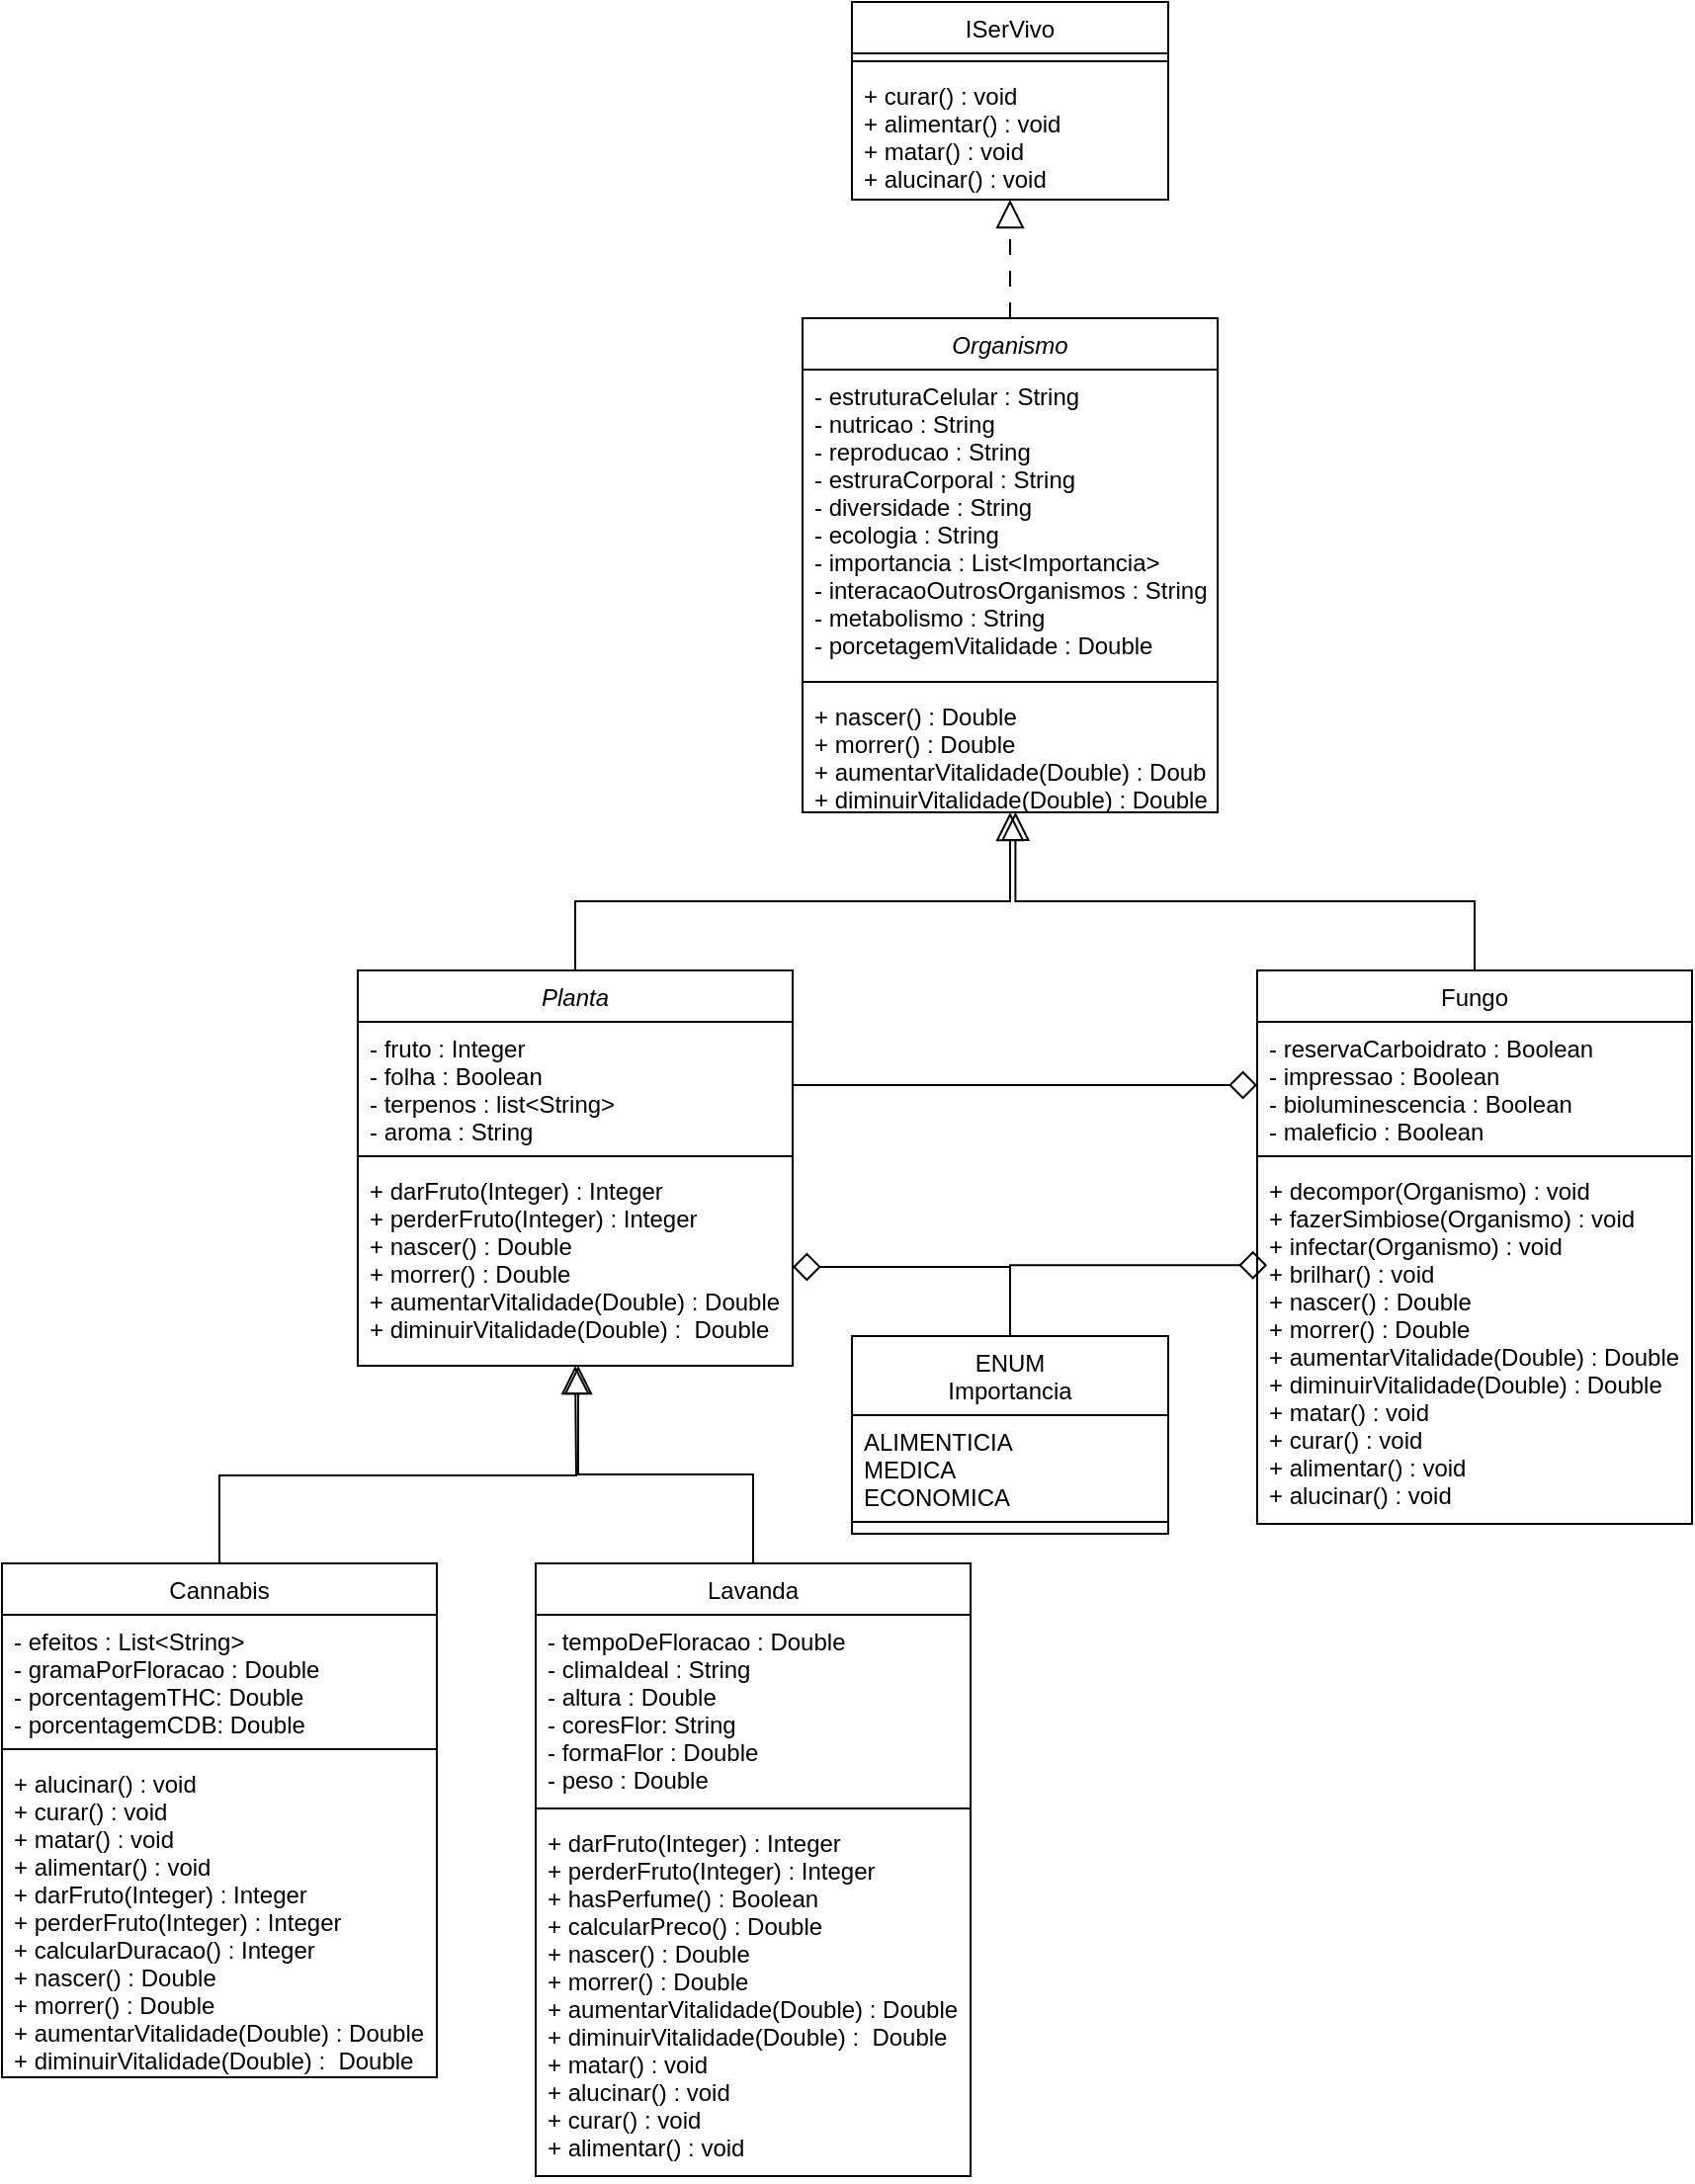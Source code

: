 <mxfile version="24.5.4" type="github">
  <diagram id="C5RBs43oDa-KdzZeNtuy" name="Page-1">
    <mxGraphModel dx="2947" dy="1933" grid="1" gridSize="10" guides="1" tooltips="1" connect="1" arrows="1" fold="1" page="1" pageScale="1" pageWidth="827" pageHeight="1169" math="0" shadow="0">
      <root>
        <mxCell id="WIyWlLk6GJQsqaUBKTNV-0" />
        <mxCell id="WIyWlLk6GJQsqaUBKTNV-1" parent="WIyWlLk6GJQsqaUBKTNV-0" />
        <mxCell id="Uqk7l0cWVW_A6V_x7scN-15" style="edgeStyle=orthogonalEdgeStyle;rounded=0;orthogonalLoop=1;jettySize=auto;html=1;exitX=0.5;exitY=0;exitDx=0;exitDy=0;endArrow=block;endFill=0;endSize=12;" edge="1" parent="WIyWlLk6GJQsqaUBKTNV-1" source="zkfFHV4jXpPFQw0GAbJ--0" target="Uqk7l0cWVW_A6V_x7scN-9">
          <mxGeometry relative="1" as="geometry" />
        </mxCell>
        <mxCell id="zkfFHV4jXpPFQw0GAbJ--0" value="Planta" style="swimlane;fontStyle=2;align=center;verticalAlign=top;childLayout=stackLayout;horizontal=1;startSize=26;horizontalStack=0;resizeParent=1;resizeLast=0;collapsible=1;marginBottom=0;rounded=0;shadow=0;strokeWidth=1;" parent="WIyWlLk6GJQsqaUBKTNV-1" vertex="1">
          <mxGeometry x="-40" y="400" width="220" height="200" as="geometry">
            <mxRectangle x="230" y="140" width="160" height="26" as="alternateBounds" />
          </mxGeometry>
        </mxCell>
        <mxCell id="zkfFHV4jXpPFQw0GAbJ--1" value="- fruto : Integer&#xa;- folha : Boolean&#xa;- terpenos : list&lt;String&gt;&#xa;- aroma : String" style="text;align=left;verticalAlign=top;spacingLeft=4;spacingRight=4;overflow=hidden;rotatable=0;points=[[0,0.5],[1,0.5]];portConstraint=eastwest;" parent="zkfFHV4jXpPFQw0GAbJ--0" vertex="1">
          <mxGeometry y="26" width="220" height="64" as="geometry" />
        </mxCell>
        <mxCell id="zkfFHV4jXpPFQw0GAbJ--4" value="" style="line;html=1;strokeWidth=1;align=left;verticalAlign=middle;spacingTop=-1;spacingLeft=3;spacingRight=3;rotatable=0;labelPosition=right;points=[];portConstraint=eastwest;" parent="zkfFHV4jXpPFQw0GAbJ--0" vertex="1">
          <mxGeometry y="90" width="220" height="8" as="geometry" />
        </mxCell>
        <mxCell id="zkfFHV4jXpPFQw0GAbJ--5" value="+ darFruto(Integer) : Integer&#xa;+ perderFruto(Integer) : Integer&#xa;+ nascer() : Double&#xa;+ morrer() : Double&#xa;+ aumentarVitalidade(Double) : Double&#xa;+ diminuirVitalidade(Double) :  Double" style="text;align=left;verticalAlign=top;spacingLeft=4;spacingRight=4;overflow=hidden;rotatable=0;points=[[0,0.5],[1,0.5]];portConstraint=eastwest;" parent="zkfFHV4jXpPFQw0GAbJ--0" vertex="1">
          <mxGeometry y="98" width="220" height="102" as="geometry" />
        </mxCell>
        <mxCell id="zkfFHV4jXpPFQw0GAbJ--6" value="ISerVivo" style="swimlane;fontStyle=0;align=center;verticalAlign=top;childLayout=stackLayout;horizontal=1;startSize=26;horizontalStack=0;resizeParent=1;resizeLast=0;collapsible=1;marginBottom=0;rounded=0;shadow=0;strokeWidth=1;" parent="WIyWlLk6GJQsqaUBKTNV-1" vertex="1">
          <mxGeometry x="210" y="-90" width="160" height="100" as="geometry">
            <mxRectangle x="130" y="380" width="160" height="26" as="alternateBounds" />
          </mxGeometry>
        </mxCell>
        <mxCell id="zkfFHV4jXpPFQw0GAbJ--9" value="" style="line;html=1;strokeWidth=1;align=left;verticalAlign=middle;spacingTop=-1;spacingLeft=3;spacingRight=3;rotatable=0;labelPosition=right;points=[];portConstraint=eastwest;" parent="zkfFHV4jXpPFQw0GAbJ--6" vertex="1">
          <mxGeometry y="26" width="160" height="8" as="geometry" />
        </mxCell>
        <mxCell id="zkfFHV4jXpPFQw0GAbJ--10" value="+ curar() : void&#xa;+ alimentar() : void&#xa;+ matar() : void&#xa;+ alucinar() : void" style="text;align=left;verticalAlign=top;spacingLeft=4;spacingRight=4;overflow=hidden;rotatable=0;points=[[0,0.5],[1,0.5]];portConstraint=eastwest;fontStyle=0;strokeColor=none;" parent="zkfFHV4jXpPFQw0GAbJ--6" vertex="1">
          <mxGeometry y="34" width="160" height="66" as="geometry" />
        </mxCell>
        <mxCell id="zkfFHV4jXpPFQw0GAbJ--17" value="Fungo" style="swimlane;fontStyle=0;align=center;verticalAlign=top;childLayout=stackLayout;horizontal=1;startSize=26;horizontalStack=0;resizeParent=1;resizeLast=0;collapsible=1;marginBottom=0;rounded=0;shadow=0;strokeWidth=1;" parent="WIyWlLk6GJQsqaUBKTNV-1" vertex="1">
          <mxGeometry x="415" y="400" width="220" height="280" as="geometry">
            <mxRectangle x="550" y="140" width="160" height="26" as="alternateBounds" />
          </mxGeometry>
        </mxCell>
        <mxCell id="zkfFHV4jXpPFQw0GAbJ--18" value="- reservaCarboidrato : Boolean&#xa;- impressao : Boolean&#xa;- bioluminescencia : Boolean&#xa;- maleficio : Boolean " style="text;align=left;verticalAlign=top;spacingLeft=4;spacingRight=4;overflow=hidden;rotatable=0;points=[[0,0.5],[1,0.5]];portConstraint=eastwest;" parent="zkfFHV4jXpPFQw0GAbJ--17" vertex="1">
          <mxGeometry y="26" width="220" height="64" as="geometry" />
        </mxCell>
        <mxCell id="zkfFHV4jXpPFQw0GAbJ--23" value="" style="line;html=1;strokeWidth=1;align=left;verticalAlign=middle;spacingTop=-1;spacingLeft=3;spacingRight=3;rotatable=0;labelPosition=right;points=[];portConstraint=eastwest;" parent="zkfFHV4jXpPFQw0GAbJ--17" vertex="1">
          <mxGeometry y="90" width="220" height="8" as="geometry" />
        </mxCell>
        <mxCell id="zkfFHV4jXpPFQw0GAbJ--24" value="+ decompor(Organismo) : void&#xa;+ fazerSimbiose(Organismo) : void&#xa;+ infectar(Organismo) : void&#xa;+ brilhar() : void&#xa;+ nascer() : Double&#xa;+ morrer() : Double&#xa;+ aumentarVitalidade(Double) : Double&#xa;+ diminuirVitalidade(Double) : Double&#xa;+ matar() : void&#xa;+ curar() : void &#xa;+ alimentar() : void&#xa;+ alucinar() : void " style="text;align=left;verticalAlign=top;spacingLeft=4;spacingRight=4;overflow=hidden;rotatable=0;points=[[0,0.5],[1,0.5]];portConstraint=eastwest;" parent="zkfFHV4jXpPFQw0GAbJ--17" vertex="1">
          <mxGeometry y="98" width="220" height="182" as="geometry" />
        </mxCell>
        <mxCell id="Uqk7l0cWVW_A6V_x7scN-16" style="edgeStyle=orthogonalEdgeStyle;rounded=0;orthogonalLoop=1;jettySize=auto;html=1;entryX=1;entryY=0.75;entryDx=0;entryDy=0;exitX=0.5;exitY=0;exitDx=0;exitDy=0;endArrow=diamond;endFill=0;endSize=12;" edge="1" parent="WIyWlLk6GJQsqaUBKTNV-1" source="Uqk7l0cWVW_A6V_x7scN-0" target="zkfFHV4jXpPFQw0GAbJ--0">
          <mxGeometry relative="1" as="geometry" />
        </mxCell>
        <mxCell id="Uqk7l0cWVW_A6V_x7scN-0" value="ENUM&#xa;Importancia" style="swimlane;fontStyle=0;align=center;verticalAlign=top;childLayout=stackLayout;horizontal=1;startSize=40;horizontalStack=0;resizeParent=1;resizeLast=0;collapsible=1;marginBottom=0;rounded=0;shadow=0;strokeWidth=1;" vertex="1" parent="WIyWlLk6GJQsqaUBKTNV-1">
          <mxGeometry x="210" y="585" width="160" height="100" as="geometry">
            <mxRectangle x="230" y="140" width="160" height="26" as="alternateBounds" />
          </mxGeometry>
        </mxCell>
        <mxCell id="Uqk7l0cWVW_A6V_x7scN-1" value="ALIMENTICIA&#xa;MEDICA&#xa;ECONOMICA" style="text;align=left;verticalAlign=top;spacingLeft=4;spacingRight=4;overflow=hidden;rotatable=0;points=[[0,0.5],[1,0.5]];portConstraint=eastwest;" vertex="1" parent="Uqk7l0cWVW_A6V_x7scN-0">
          <mxGeometry y="40" width="160" height="50" as="geometry" />
        </mxCell>
        <mxCell id="Uqk7l0cWVW_A6V_x7scN-2" value="" style="line;html=1;strokeWidth=1;align=left;verticalAlign=middle;spacingTop=-1;spacingLeft=3;spacingRight=3;rotatable=0;labelPosition=right;points=[];portConstraint=eastwest;" vertex="1" parent="Uqk7l0cWVW_A6V_x7scN-0">
          <mxGeometry y="90" width="160" height="8" as="geometry" />
        </mxCell>
        <mxCell id="Uqk7l0cWVW_A6V_x7scN-4" style="edgeStyle=orthogonalEdgeStyle;rounded=0;orthogonalLoop=1;jettySize=auto;html=1;entryX=0;entryY=0.5;entryDx=0;entryDy=0;endArrow=diamond;endFill=0;endSize=12;" edge="1" parent="WIyWlLk6GJQsqaUBKTNV-1" source="zkfFHV4jXpPFQw0GAbJ--1" target="zkfFHV4jXpPFQw0GAbJ--18">
          <mxGeometry relative="1" as="geometry" />
        </mxCell>
        <mxCell id="Uqk7l0cWVW_A6V_x7scN-9" value="Organismo" style="swimlane;fontStyle=2;align=center;verticalAlign=top;childLayout=stackLayout;horizontal=1;startSize=26;horizontalStack=0;resizeParent=1;resizeLast=0;collapsible=1;marginBottom=0;rounded=0;shadow=0;strokeWidth=1;" vertex="1" parent="WIyWlLk6GJQsqaUBKTNV-1">
          <mxGeometry x="185" y="70" width="210" height="250" as="geometry">
            <mxRectangle x="550" y="140" width="160" height="26" as="alternateBounds" />
          </mxGeometry>
        </mxCell>
        <mxCell id="Uqk7l0cWVW_A6V_x7scN-10" value="- estruturaCelular : String&#xa;- nutricao : String&#xa;- reproducao : String&#xa;- estruraCorporal : String&#xa;- diversidade : String&#xa;- ecologia : String&#xa;- importancia : List&lt;Importancia&gt;&#xa;- interacaoOutrosOrganismos : String&#xa;- metabolismo : String&#xa;- porcetagemVitalidade : Double" style="text;align=left;verticalAlign=top;spacingLeft=4;spacingRight=4;overflow=hidden;rotatable=0;points=[[0,0.5],[1,0.5]];portConstraint=eastwest;" vertex="1" parent="Uqk7l0cWVW_A6V_x7scN-9">
          <mxGeometry y="26" width="210" height="154" as="geometry" />
        </mxCell>
        <mxCell id="Uqk7l0cWVW_A6V_x7scN-11" value="" style="line;html=1;strokeWidth=1;align=left;verticalAlign=middle;spacingTop=-1;spacingLeft=3;spacingRight=3;rotatable=0;labelPosition=right;points=[];portConstraint=eastwest;" vertex="1" parent="Uqk7l0cWVW_A6V_x7scN-9">
          <mxGeometry y="180" width="210" height="8" as="geometry" />
        </mxCell>
        <mxCell id="Uqk7l0cWVW_A6V_x7scN-12" value="+ nascer() : Double&#xa;+ morrer() : Double&#xa;+ aumentarVitalidade(Double) : Double&#xa;+ diminuirVitalidade(Double) : Double" style="text;align=left;verticalAlign=top;spacingLeft=4;spacingRight=4;overflow=hidden;rotatable=0;points=[[0,0.5],[1,0.5]];portConstraint=eastwest;" vertex="1" parent="Uqk7l0cWVW_A6V_x7scN-9">
          <mxGeometry y="188" width="210" height="62" as="geometry" />
        </mxCell>
        <mxCell id="Uqk7l0cWVW_A6V_x7scN-13" style="edgeStyle=orthogonalEdgeStyle;rounded=0;orthogonalLoop=1;jettySize=auto;html=1;endArrow=block;endFill=0;endSize=12;dashed=1;dashPattern=8 8;" edge="1" parent="WIyWlLk6GJQsqaUBKTNV-1" source="Uqk7l0cWVW_A6V_x7scN-9" target="zkfFHV4jXpPFQw0GAbJ--6">
          <mxGeometry relative="1" as="geometry" />
        </mxCell>
        <mxCell id="Uqk7l0cWVW_A6V_x7scN-14" style="edgeStyle=orthogonalEdgeStyle;rounded=0;orthogonalLoop=1;jettySize=auto;html=1;entryX=0.513;entryY=0.998;entryDx=0;entryDy=0;entryPerimeter=0;endArrow=block;endFill=0;endSize=12;" edge="1" parent="WIyWlLk6GJQsqaUBKTNV-1" source="zkfFHV4jXpPFQw0GAbJ--17" target="Uqk7l0cWVW_A6V_x7scN-12">
          <mxGeometry relative="1" as="geometry" />
        </mxCell>
        <mxCell id="Uqk7l0cWVW_A6V_x7scN-17" style="edgeStyle=orthogonalEdgeStyle;rounded=0;orthogonalLoop=1;jettySize=auto;html=1;exitX=0.5;exitY=0;exitDx=0;exitDy=0;endArrow=diamond;endFill=0;endSize=12;entryX=0.023;entryY=0.281;entryDx=0;entryDy=0;entryPerimeter=0;" edge="1" parent="WIyWlLk6GJQsqaUBKTNV-1" source="Uqk7l0cWVW_A6V_x7scN-0" target="zkfFHV4jXpPFQw0GAbJ--24">
          <mxGeometry relative="1" as="geometry">
            <mxPoint x="380" y="540" as="targetPoint" />
          </mxGeometry>
        </mxCell>
        <mxCell id="Uqk7l0cWVW_A6V_x7scN-27" style="edgeStyle=orthogonalEdgeStyle;rounded=0;orthogonalLoop=1;jettySize=auto;html=1;exitX=0.5;exitY=0;exitDx=0;exitDy=0;endArrow=block;endFill=0;endSize=12;" edge="1" parent="WIyWlLk6GJQsqaUBKTNV-1" source="Uqk7l0cWVW_A6V_x7scN-18">
          <mxGeometry relative="1" as="geometry">
            <mxPoint x="70" y="600" as="targetPoint" />
          </mxGeometry>
        </mxCell>
        <mxCell id="Uqk7l0cWVW_A6V_x7scN-18" value="Cannabis" style="swimlane;fontStyle=0;align=center;verticalAlign=top;childLayout=stackLayout;horizontal=1;startSize=26;horizontalStack=0;resizeParent=1;resizeLast=0;collapsible=1;marginBottom=0;rounded=0;shadow=0;strokeWidth=1;" vertex="1" parent="WIyWlLk6GJQsqaUBKTNV-1">
          <mxGeometry x="-220" y="700" width="220" height="260" as="geometry">
            <mxRectangle x="230" y="140" width="160" height="26" as="alternateBounds" />
          </mxGeometry>
        </mxCell>
        <mxCell id="Uqk7l0cWVW_A6V_x7scN-19" value="- efeitos : List&lt;String&gt;&#xa;- gramaPorFloracao : Double&#xa;- porcentagemTHC: Double&#xa;- porcentagemCDB: Double" style="text;align=left;verticalAlign=top;spacingLeft=4;spacingRight=4;overflow=hidden;rotatable=0;points=[[0,0.5],[1,0.5]];portConstraint=eastwest;" vertex="1" parent="Uqk7l0cWVW_A6V_x7scN-18">
          <mxGeometry y="26" width="220" height="64" as="geometry" />
        </mxCell>
        <mxCell id="Uqk7l0cWVW_A6V_x7scN-20" value="" style="line;html=1;strokeWidth=1;align=left;verticalAlign=middle;spacingTop=-1;spacingLeft=3;spacingRight=3;rotatable=0;labelPosition=right;points=[];portConstraint=eastwest;" vertex="1" parent="Uqk7l0cWVW_A6V_x7scN-18">
          <mxGeometry y="90" width="220" height="8" as="geometry" />
        </mxCell>
        <mxCell id="Uqk7l0cWVW_A6V_x7scN-21" value="+ alucinar() : void&#xa;+ curar() : void&#xa;+ matar() : void&#xa;+ alimentar() : void&#xa;+ darFruto(Integer) : Integer&#xa;+ perderFruto(Integer) : Integer&#xa;+ calcularDuracao() : Integer&#xa;+ nascer() : Double&#xa;+ morrer() : Double&#xa;+ aumentarVitalidade(Double) : Double&#xa;+ diminuirVitalidade(Double) :  Double" style="text;align=left;verticalAlign=top;spacingLeft=4;spacingRight=4;overflow=hidden;rotatable=0;points=[[0,0.5],[1,0.5]];portConstraint=eastwest;" vertex="1" parent="Uqk7l0cWVW_A6V_x7scN-18">
          <mxGeometry y="98" width="220" height="162" as="geometry" />
        </mxCell>
        <mxCell id="Uqk7l0cWVW_A6V_x7scN-22" value="Lavanda" style="swimlane;fontStyle=0;align=center;verticalAlign=top;childLayout=stackLayout;horizontal=1;startSize=26;horizontalStack=0;resizeParent=1;resizeLast=0;collapsible=1;marginBottom=0;rounded=0;shadow=0;strokeWidth=1;" vertex="1" parent="WIyWlLk6GJQsqaUBKTNV-1">
          <mxGeometry x="50" y="700" width="220" height="310" as="geometry">
            <mxRectangle x="230" y="140" width="160" height="26" as="alternateBounds" />
          </mxGeometry>
        </mxCell>
        <mxCell id="Uqk7l0cWVW_A6V_x7scN-23" value="- tempoDeFloracao : Double&#xa;- climaIdeal : String&#xa;- altura : Double&#xa;- coresFlor: String&#xa;- formaFlor : Double&#xa;- peso : Double" style="text;align=left;verticalAlign=top;spacingLeft=4;spacingRight=4;overflow=hidden;rotatable=0;points=[[0,0.5],[1,0.5]];portConstraint=eastwest;" vertex="1" parent="Uqk7l0cWVW_A6V_x7scN-22">
          <mxGeometry y="26" width="220" height="94" as="geometry" />
        </mxCell>
        <mxCell id="Uqk7l0cWVW_A6V_x7scN-24" value="" style="line;html=1;strokeWidth=1;align=left;verticalAlign=middle;spacingTop=-1;spacingLeft=3;spacingRight=3;rotatable=0;labelPosition=right;points=[];portConstraint=eastwest;" vertex="1" parent="Uqk7l0cWVW_A6V_x7scN-22">
          <mxGeometry y="120" width="220" height="8" as="geometry" />
        </mxCell>
        <mxCell id="Uqk7l0cWVW_A6V_x7scN-25" value="+ darFruto(Integer) : Integer&#xa;+ perderFruto(Integer) : Integer&#xa;+ hasPerfume() : Boolean&#xa;+ calcularPreco() : Double&#xa;+ nascer() : Double&#xa;+ morrer() : Double&#xa;+ aumentarVitalidade(Double) : Double&#xa;+ diminuirVitalidade(Double) :  Double&#xa;+ matar() : void&#xa;+ alucinar() : void&#xa;+ curar() : void&#xa;+ alimentar() : void" style="text;align=left;verticalAlign=top;spacingLeft=4;spacingRight=4;overflow=hidden;rotatable=0;points=[[0,0.5],[1,0.5]];portConstraint=eastwest;" vertex="1" parent="Uqk7l0cWVW_A6V_x7scN-22">
          <mxGeometry y="128" width="220" height="182" as="geometry" />
        </mxCell>
        <mxCell id="Uqk7l0cWVW_A6V_x7scN-26" style="edgeStyle=orthogonalEdgeStyle;rounded=0;orthogonalLoop=1;jettySize=auto;html=1;entryX=0.507;entryY=1;entryDx=0;entryDy=0;entryPerimeter=0;endArrow=block;endFill=0;endSize=12;" edge="1" parent="WIyWlLk6GJQsqaUBKTNV-1" source="Uqk7l0cWVW_A6V_x7scN-22" target="zkfFHV4jXpPFQw0GAbJ--5">
          <mxGeometry relative="1" as="geometry" />
        </mxCell>
      </root>
    </mxGraphModel>
  </diagram>
</mxfile>
